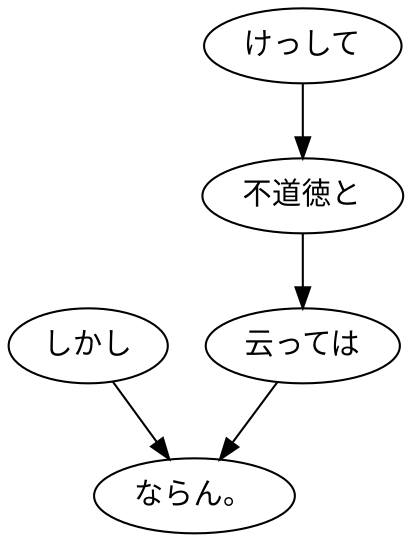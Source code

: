 digraph graph7381 {
	node0 [label="しかし"];
	node1 [label="けっして"];
	node2 [label="不道徳と"];
	node3 [label="云っては"];
	node4 [label="ならん。"];
	node0 -> node4;
	node1 -> node2;
	node2 -> node3;
	node3 -> node4;
}
